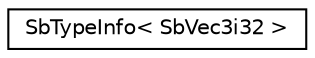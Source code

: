 digraph "Graphical Class Hierarchy"
{
 // LATEX_PDF_SIZE
  edge [fontname="Helvetica",fontsize="10",labelfontname="Helvetica",labelfontsize="10"];
  node [fontname="Helvetica",fontsize="10",shape=record];
  rankdir="LR";
  Node0 [label="SbTypeInfo\< SbVec3i32 \>",height=0.2,width=0.4,color="black", fillcolor="white", style="filled",URL="$structSbTypeInfo_3_01SbVec3i32_01_4.html",tooltip=" "];
}
